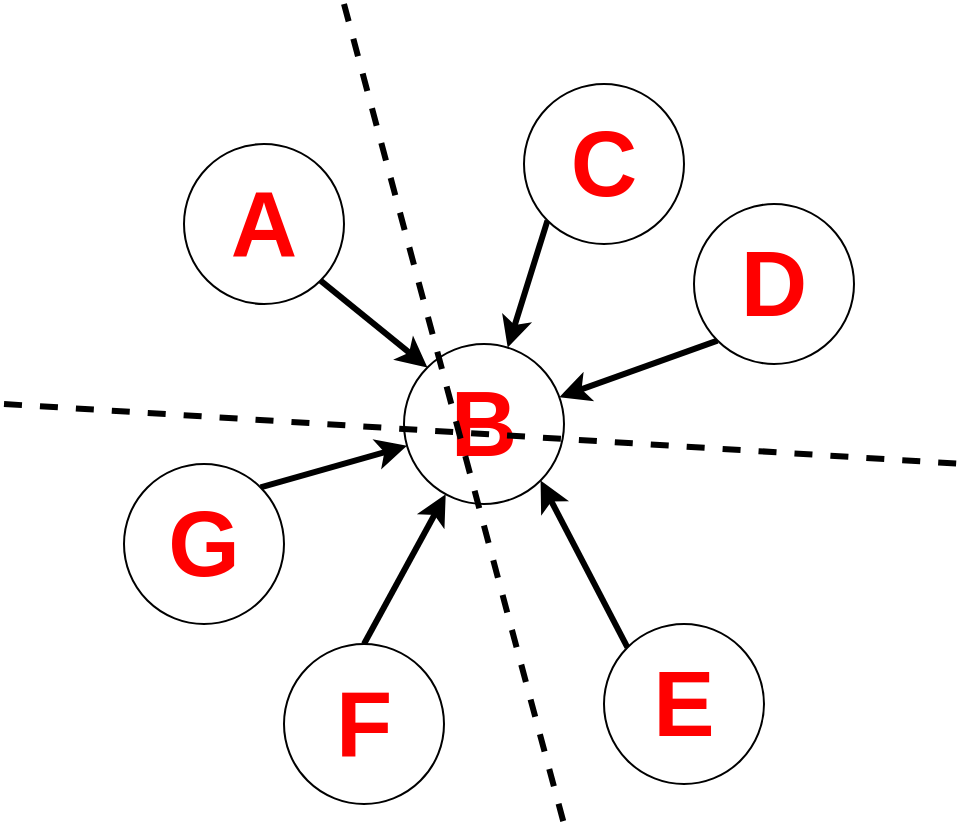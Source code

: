 <mxfile version="24.8.3">
  <diagram name="第 1 页" id="FYMbNEgqw2H-2m_HZPsc">
    <mxGraphModel dx="1386" dy="818" grid="1" gridSize="10" guides="1" tooltips="1" connect="1" arrows="1" fold="1" page="1" pageScale="1" pageWidth="827" pageHeight="1169" math="0" shadow="0">
      <root>
        <mxCell id="0" />
        <mxCell id="1" parent="0" />
        <mxCell id="Ttxw39PILeQOKgvL27uN-1" value="B" style="ellipse;whiteSpace=wrap;html=1;aspect=fixed;fontSize=46;fontColor=#FF0000;fontStyle=1;verticalAlign=middle;" vertex="1" parent="1">
          <mxGeometry x="350" y="340" width="80" height="80" as="geometry" />
        </mxCell>
        <mxCell id="Ttxw39PILeQOKgvL27uN-8" style="rounded=0;orthogonalLoop=1;jettySize=auto;html=1;exitX=1;exitY=1;exitDx=0;exitDy=0;entryX=0;entryY=0;entryDx=0;entryDy=0;strokeWidth=3;" edge="1" parent="1" source="Ttxw39PILeQOKgvL27uN-2" target="Ttxw39PILeQOKgvL27uN-1">
          <mxGeometry relative="1" as="geometry" />
        </mxCell>
        <mxCell id="Ttxw39PILeQOKgvL27uN-2" value="A" style="ellipse;whiteSpace=wrap;html=1;aspect=fixed;fontSize=46;fontColor=#FF0000;fontStyle=1;verticalAlign=middle;" vertex="1" parent="1">
          <mxGeometry x="240" y="240" width="80" height="80" as="geometry" />
        </mxCell>
        <mxCell id="Ttxw39PILeQOKgvL27uN-9" style="edgeStyle=none;shape=connector;rounded=0;orthogonalLoop=1;jettySize=auto;html=1;exitX=0;exitY=1;exitDx=0;exitDy=0;strokeColor=default;strokeWidth=3;align=center;verticalAlign=middle;fontFamily=Helvetica;fontSize=11;fontColor=default;labelBackgroundColor=default;endArrow=classic;" edge="1" parent="1" source="Ttxw39PILeQOKgvL27uN-3" target="Ttxw39PILeQOKgvL27uN-1">
          <mxGeometry relative="1" as="geometry" />
        </mxCell>
        <mxCell id="Ttxw39PILeQOKgvL27uN-3" value="C" style="ellipse;whiteSpace=wrap;html=1;aspect=fixed;fontSize=46;fontColor=#FF0000;fontStyle=1;verticalAlign=middle;" vertex="1" parent="1">
          <mxGeometry x="410" y="210" width="80" height="80" as="geometry" />
        </mxCell>
        <mxCell id="Ttxw39PILeQOKgvL27uN-10" style="edgeStyle=none;shape=connector;rounded=0;orthogonalLoop=1;jettySize=auto;html=1;exitX=0;exitY=1;exitDx=0;exitDy=0;strokeColor=default;strokeWidth=3;align=center;verticalAlign=middle;fontFamily=Helvetica;fontSize=11;fontColor=default;labelBackgroundColor=default;endArrow=classic;" edge="1" parent="1" source="Ttxw39PILeQOKgvL27uN-4" target="Ttxw39PILeQOKgvL27uN-1">
          <mxGeometry relative="1" as="geometry" />
        </mxCell>
        <mxCell id="Ttxw39PILeQOKgvL27uN-4" value="D" style="ellipse;whiteSpace=wrap;html=1;aspect=fixed;fontSize=46;fontColor=#FF0000;fontStyle=1;verticalAlign=middle;" vertex="1" parent="1">
          <mxGeometry x="495" y="270" width="80" height="80" as="geometry" />
        </mxCell>
        <mxCell id="Ttxw39PILeQOKgvL27uN-11" style="edgeStyle=none;shape=connector;rounded=0;orthogonalLoop=1;jettySize=auto;html=1;exitX=0;exitY=0;exitDx=0;exitDy=0;entryX=1;entryY=1;entryDx=0;entryDy=0;strokeColor=default;strokeWidth=3;align=center;verticalAlign=middle;fontFamily=Helvetica;fontSize=11;fontColor=default;labelBackgroundColor=default;endArrow=classic;" edge="1" parent="1" source="Ttxw39PILeQOKgvL27uN-5" target="Ttxw39PILeQOKgvL27uN-1">
          <mxGeometry relative="1" as="geometry" />
        </mxCell>
        <mxCell id="Ttxw39PILeQOKgvL27uN-5" value="E" style="ellipse;whiteSpace=wrap;html=1;aspect=fixed;fontSize=46;fontColor=#FF0000;fontStyle=1;verticalAlign=middle;" vertex="1" parent="1">
          <mxGeometry x="450" y="480" width="80" height="80" as="geometry" />
        </mxCell>
        <mxCell id="Ttxw39PILeQOKgvL27uN-12" style="edgeStyle=none;shape=connector;rounded=0;orthogonalLoop=1;jettySize=auto;html=1;exitX=0.5;exitY=0;exitDx=0;exitDy=0;strokeColor=default;strokeWidth=3;align=center;verticalAlign=middle;fontFamily=Helvetica;fontSize=11;fontColor=default;labelBackgroundColor=default;endArrow=classic;" edge="1" parent="1" source="Ttxw39PILeQOKgvL27uN-6" target="Ttxw39PILeQOKgvL27uN-1">
          <mxGeometry relative="1" as="geometry" />
        </mxCell>
        <mxCell id="Ttxw39PILeQOKgvL27uN-6" value="F" style="ellipse;whiteSpace=wrap;html=1;aspect=fixed;fontSize=46;fontColor=#FF0000;fontStyle=1;verticalAlign=middle;" vertex="1" parent="1">
          <mxGeometry x="290" y="490" width="80" height="80" as="geometry" />
        </mxCell>
        <mxCell id="Ttxw39PILeQOKgvL27uN-13" style="edgeStyle=none;shape=connector;rounded=0;orthogonalLoop=1;jettySize=auto;html=1;exitX=1;exitY=0;exitDx=0;exitDy=0;strokeColor=default;strokeWidth=3;align=center;verticalAlign=middle;fontFamily=Helvetica;fontSize=11;fontColor=default;labelBackgroundColor=default;endArrow=classic;" edge="1" parent="1" source="Ttxw39PILeQOKgvL27uN-7" target="Ttxw39PILeQOKgvL27uN-1">
          <mxGeometry relative="1" as="geometry" />
        </mxCell>
        <mxCell id="Ttxw39PILeQOKgvL27uN-7" value="G" style="ellipse;whiteSpace=wrap;html=1;aspect=fixed;fontSize=46;fontColor=#FF0000;fontStyle=1;verticalAlign=middle;" vertex="1" parent="1">
          <mxGeometry x="210" y="400" width="80" height="80" as="geometry" />
        </mxCell>
        <mxCell id="Ttxw39PILeQOKgvL27uN-14" value="" style="endArrow=none;dashed=1;html=1;rounded=0;strokeColor=default;strokeWidth=3;align=center;verticalAlign=middle;fontFamily=Helvetica;fontSize=11;fontColor=default;labelBackgroundColor=default;" edge="1" parent="1">
          <mxGeometry width="50" height="50" relative="1" as="geometry">
            <mxPoint x="150" y="370" as="sourcePoint" />
            <mxPoint x="630" y="400" as="targetPoint" />
          </mxGeometry>
        </mxCell>
        <mxCell id="Ttxw39PILeQOKgvL27uN-15" value="" style="endArrow=none;dashed=1;html=1;rounded=0;strokeColor=default;strokeWidth=3;align=center;verticalAlign=middle;fontFamily=Helvetica;fontSize=11;fontColor=default;labelBackgroundColor=default;" edge="1" parent="1">
          <mxGeometry width="50" height="50" relative="1" as="geometry">
            <mxPoint x="320" y="170" as="sourcePoint" />
            <mxPoint x="430" y="580" as="targetPoint" />
          </mxGeometry>
        </mxCell>
      </root>
    </mxGraphModel>
  </diagram>
</mxfile>
